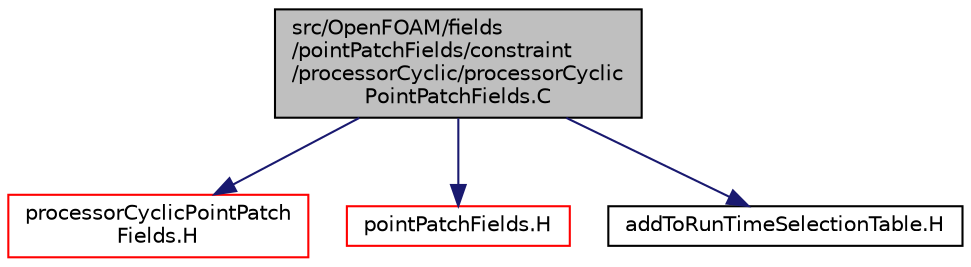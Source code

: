 digraph "src/OpenFOAM/fields/pointPatchFields/constraint/processorCyclic/processorCyclicPointPatchFields.C"
{
  bgcolor="transparent";
  edge [fontname="Helvetica",fontsize="10",labelfontname="Helvetica",labelfontsize="10"];
  node [fontname="Helvetica",fontsize="10",shape=record];
  Node0 [label="src/OpenFOAM/fields\l/pointPatchFields/constraint\l/processorCyclic/processorCyclic\lPointPatchFields.C",height=0.2,width=0.4,color="black", fillcolor="grey75", style="filled", fontcolor="black"];
  Node0 -> Node1 [color="midnightblue",fontsize="10",style="solid",fontname="Helvetica"];
  Node1 [label="processorCyclicPointPatch\lFields.H",height=0.2,width=0.4,color="red",URL="$a10748.html"];
  Node0 -> Node274 [color="midnightblue",fontsize="10",style="solid",fontname="Helvetica"];
  Node274 [label="pointPatchFields.H",height=0.2,width=0.4,color="red",URL="$a10880.html"];
  Node0 -> Node276 [color="midnightblue",fontsize="10",style="solid",fontname="Helvetica"];
  Node276 [label="addToRunTimeSelectionTable.H",height=0.2,width=0.4,color="black",URL="$a09989.html",tooltip="Macros for easy insertion into run-time selection tables. "];
}
